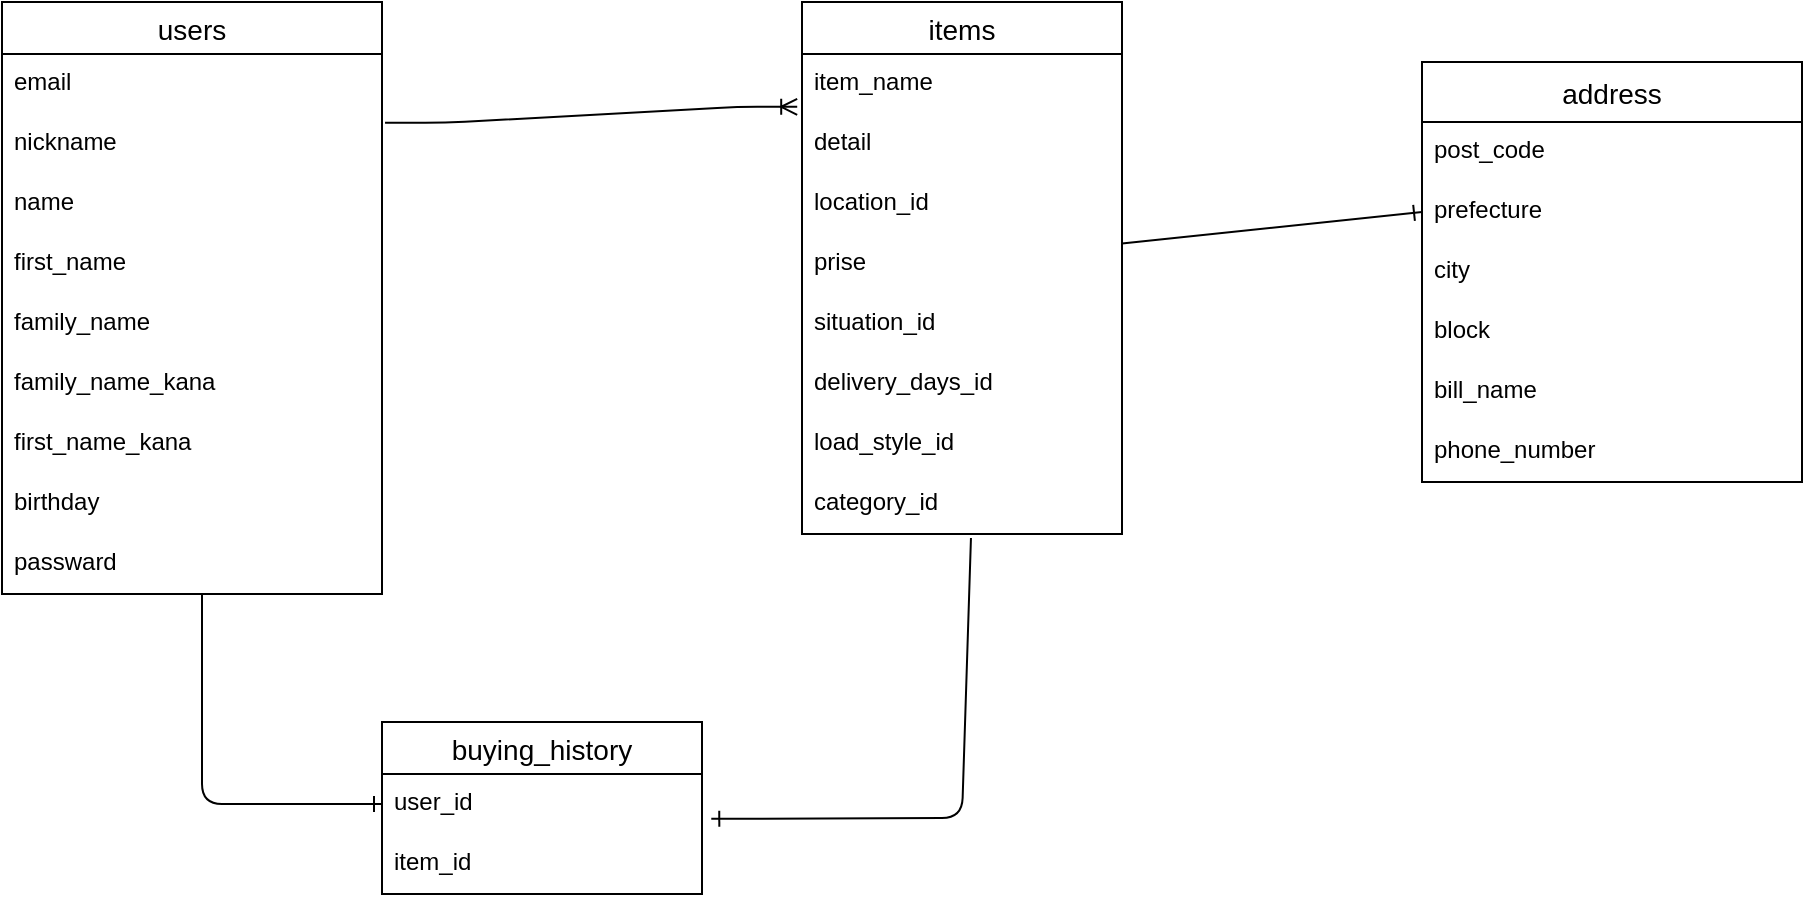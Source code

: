 <mxfile>
    <diagram id="vUAfDDYH80ylygRSDVf_" name="ページ1">
        <mxGraphModel dx="376" dy="978" grid="1" gridSize="10" guides="1" tooltips="1" connect="1" arrows="1" fold="1" page="1" pageScale="1" pageWidth="827" pageHeight="1169" math="0" shadow="0">
            <root>
                <mxCell id="0"/>
                <mxCell id="1" parent="0"/>
                <mxCell id="aNcTtVKggBZiyaW0FNk8-1" value="users" style="swimlane;fontStyle=0;childLayout=stackLayout;horizontal=1;startSize=26;horizontalStack=0;resizeParent=1;resizeParentMax=0;resizeLast=0;collapsible=1;marginBottom=0;align=center;fontSize=14;rounded=0;" parent="1" vertex="1">
                    <mxGeometry x="60" y="80" width="190" height="296" as="geometry"/>
                </mxCell>
                <mxCell id="aNcTtVKggBZiyaW0FNk8-2" value="email" style="text;strokeColor=none;fillColor=none;spacingLeft=4;spacingRight=4;overflow=hidden;rotatable=0;points=[[0,0.5],[1,0.5]];portConstraint=eastwest;fontSize=12;rounded=0;" parent="aNcTtVKggBZiyaW0FNk8-1" vertex="1">
                    <mxGeometry y="26" width="190" height="30" as="geometry"/>
                </mxCell>
                <mxCell id="aNcTtVKggBZiyaW0FNk8-3" value="nickname" style="text;strokeColor=none;fillColor=none;spacingLeft=4;spacingRight=4;overflow=hidden;rotatable=0;points=[[0,0.5],[1,0.5]];portConstraint=eastwest;fontSize=12;rounded=0;" parent="aNcTtVKggBZiyaW0FNk8-1" vertex="1">
                    <mxGeometry y="56" width="190" height="30" as="geometry"/>
                </mxCell>
                <mxCell id="aNcTtVKggBZiyaW0FNk8-21" value="name" style="text;strokeColor=none;fillColor=none;spacingLeft=4;spacingRight=4;overflow=hidden;rotatable=0;points=[[0,0.5],[1,0.5]];portConstraint=eastwest;fontSize=12;glass=0;" parent="aNcTtVKggBZiyaW0FNk8-1" vertex="1">
                    <mxGeometry y="86" width="190" height="30" as="geometry"/>
                </mxCell>
                <mxCell id="aNcTtVKggBZiyaW0FNk8-45" value="first_name" style="text;strokeColor=none;fillColor=none;spacingLeft=4;spacingRight=4;overflow=hidden;rotatable=0;points=[[0,0.5],[1,0.5]];portConstraint=eastwest;fontSize=12;glass=0;" parent="aNcTtVKggBZiyaW0FNk8-1" vertex="1">
                    <mxGeometry y="116" width="190" height="30" as="geometry"/>
                </mxCell>
                <mxCell id="aNcTtVKggBZiyaW0FNk8-46" value="family_name" style="text;strokeColor=none;fillColor=none;spacingLeft=4;spacingRight=4;overflow=hidden;rotatable=0;points=[[0,0.5],[1,0.5]];portConstraint=eastwest;fontSize=12;glass=0;" parent="aNcTtVKggBZiyaW0FNk8-1" vertex="1">
                    <mxGeometry y="146" width="190" height="30" as="geometry"/>
                </mxCell>
                <mxCell id="aNcTtVKggBZiyaW0FNk8-47" value="family_name_kana" style="text;strokeColor=none;fillColor=none;spacingLeft=4;spacingRight=4;overflow=hidden;rotatable=0;points=[[0,0.5],[1,0.5]];portConstraint=eastwest;fontSize=12;glass=0;" parent="aNcTtVKggBZiyaW0FNk8-1" vertex="1">
                    <mxGeometry y="176" width="190" height="30" as="geometry"/>
                </mxCell>
                <mxCell id="aNcTtVKggBZiyaW0FNk8-49" value="first_name_kana" style="text;strokeColor=none;fillColor=none;spacingLeft=4;spacingRight=4;overflow=hidden;rotatable=0;points=[[0,0.5],[1,0.5]];portConstraint=eastwest;fontSize=12;glass=0;" parent="aNcTtVKggBZiyaW0FNk8-1" vertex="1">
                    <mxGeometry y="206" width="190" height="30" as="geometry"/>
                </mxCell>
                <mxCell id="aNcTtVKggBZiyaW0FNk8-22" value="birthday" style="text;strokeColor=none;fillColor=none;spacingLeft=4;spacingRight=4;overflow=hidden;rotatable=0;points=[[0,0.5],[1,0.5]];portConstraint=eastwest;fontSize=12;glass=0;" parent="aNcTtVKggBZiyaW0FNk8-1" vertex="1">
                    <mxGeometry y="236" width="190" height="30" as="geometry"/>
                </mxCell>
                <mxCell id="aNcTtVKggBZiyaW0FNk8-19" value="passward" style="text;strokeColor=none;fillColor=none;spacingLeft=4;spacingRight=4;overflow=hidden;rotatable=0;points=[[0,0.5],[1,0.5]];portConstraint=eastwest;fontSize=12;glass=0;" parent="aNcTtVKggBZiyaW0FNk8-1" vertex="1">
                    <mxGeometry y="266" width="190" height="30" as="geometry"/>
                </mxCell>
                <mxCell id="aNcTtVKggBZiyaW0FNk8-8" value="items" style="swimlane;fontStyle=0;childLayout=stackLayout;horizontal=1;startSize=26;horizontalStack=0;resizeParent=1;resizeParentMax=0;resizeLast=0;collapsible=1;marginBottom=0;align=center;fontSize=14;rounded=0;" parent="1" vertex="1">
                    <mxGeometry x="460" y="80" width="160" height="266" as="geometry"/>
                </mxCell>
                <mxCell id="aNcTtVKggBZiyaW0FNk8-9" value="item_name" style="text;strokeColor=none;fillColor=none;spacingLeft=4;spacingRight=4;overflow=hidden;rotatable=0;points=[[0,0.5],[1,0.5]];portConstraint=eastwest;fontSize=12;rounded=0;" parent="aNcTtVKggBZiyaW0FNk8-8" vertex="1">
                    <mxGeometry y="26" width="160" height="30" as="geometry"/>
                </mxCell>
                <mxCell id="aNcTtVKggBZiyaW0FNk8-23" value="detail" style="text;strokeColor=none;fillColor=none;spacingLeft=4;spacingRight=4;overflow=hidden;rotatable=0;points=[[0,0.5],[1,0.5]];portConstraint=eastwest;fontSize=12;glass=0;" parent="aNcTtVKggBZiyaW0FNk8-8" vertex="1">
                    <mxGeometry y="56" width="160" height="30" as="geometry"/>
                </mxCell>
                <mxCell id="aNcTtVKggBZiyaW0FNk8-37" value="location_id" style="text;strokeColor=none;fillColor=none;spacingLeft=4;spacingRight=4;overflow=hidden;rotatable=0;points=[[0,0.5],[1,0.5]];portConstraint=eastwest;fontSize=12;glass=0;" parent="aNcTtVKggBZiyaW0FNk8-8" vertex="1">
                    <mxGeometry y="86" width="160" height="30" as="geometry"/>
                </mxCell>
                <mxCell id="aNcTtVKggBZiyaW0FNk8-20" value="prise" style="text;strokeColor=none;fillColor=none;spacingLeft=4;spacingRight=4;overflow=hidden;rotatable=0;points=[[0,0.5],[1,0.5]];portConstraint=eastwest;fontSize=12;glass=0;" parent="aNcTtVKggBZiyaW0FNk8-8" vertex="1">
                    <mxGeometry y="116" width="160" height="30" as="geometry"/>
                </mxCell>
                <mxCell id="aNcTtVKggBZiyaW0FNk8-24" value="situation_id" style="text;strokeColor=none;fillColor=none;spacingLeft=4;spacingRight=4;overflow=hidden;rotatable=0;points=[[0,0.5],[1,0.5]];portConstraint=eastwest;fontSize=12;glass=0;" parent="aNcTtVKggBZiyaW0FNk8-8" vertex="1">
                    <mxGeometry y="146" width="160" height="30" as="geometry"/>
                </mxCell>
                <mxCell id="aNcTtVKggBZiyaW0FNk8-38" value="delivery_days_id" style="text;strokeColor=none;fillColor=none;spacingLeft=4;spacingRight=4;overflow=hidden;rotatable=0;points=[[0,0.5],[1,0.5]];portConstraint=eastwest;fontSize=12;glass=0;" parent="aNcTtVKggBZiyaW0FNk8-8" vertex="1">
                    <mxGeometry y="176" width="160" height="30" as="geometry"/>
                </mxCell>
                <mxCell id="6" value="" style="fontSize=12;html=1;endArrow=ERone;endFill=1;elbow=vertical;exitX=0.528;exitY=1.067;exitDx=0;exitDy=0;exitPerimeter=0;entryX=0;entryY=0.5;entryDx=0;entryDy=0;" edge="1" parent="aNcTtVKggBZiyaW0FNk8-8" target="aNcTtVKggBZiyaW0FNk8-14">
                    <mxGeometry width="100" height="100" relative="1" as="geometry">
                        <mxPoint x="160" y="120.8" as="sourcePoint"/>
                        <mxPoint x="30.16" y="261.2" as="targetPoint"/>
                        <Array as="points"/>
                    </mxGeometry>
                </mxCell>
                <mxCell id="aNcTtVKggBZiyaW0FNk8-39" value="load_style_id" style="text;strokeColor=none;fillColor=none;spacingLeft=4;spacingRight=4;overflow=hidden;rotatable=0;points=[[0,0.5],[1,0.5]];portConstraint=eastwest;fontSize=12;glass=0;" parent="aNcTtVKggBZiyaW0FNk8-8" vertex="1">
                    <mxGeometry y="206" width="160" height="30" as="geometry"/>
                </mxCell>
                <mxCell id="aNcTtVKggBZiyaW0FNk8-44" value="category_id" style="text;strokeColor=none;fillColor=none;spacingLeft=4;spacingRight=4;overflow=hidden;rotatable=0;points=[[0,0.5],[1,0.5]];portConstraint=eastwest;fontSize=12;glass=0;" parent="aNcTtVKggBZiyaW0FNk8-8" vertex="1">
                    <mxGeometry y="236" width="160" height="30" as="geometry"/>
                </mxCell>
                <mxCell id="aNcTtVKggBZiyaW0FNk8-12" value="address" style="swimlane;fontStyle=0;childLayout=stackLayout;horizontal=1;startSize=30;horizontalStack=0;resizeParent=1;resizeParentMax=0;resizeLast=0;collapsible=1;marginBottom=0;align=center;fontSize=14;rounded=0;glass=0;" parent="1" vertex="1">
                    <mxGeometry x="770" y="110" width="190" height="210" as="geometry"/>
                </mxCell>
                <mxCell id="aNcTtVKggBZiyaW0FNk8-13" value="post_code" style="text;strokeColor=none;fillColor=none;spacingLeft=4;spacingRight=4;overflow=hidden;rotatable=0;points=[[0,0.5],[1,0.5]];portConstraint=eastwest;fontSize=12;rounded=0;" parent="aNcTtVKggBZiyaW0FNk8-12" vertex="1">
                    <mxGeometry y="30" width="190" height="30" as="geometry"/>
                </mxCell>
                <mxCell id="aNcTtVKggBZiyaW0FNk8-14" value="prefecture" style="text;strokeColor=none;fillColor=none;spacingLeft=4;spacingRight=4;overflow=hidden;rotatable=0;points=[[0,0.5],[1,0.5]];portConstraint=eastwest;fontSize=12;rounded=0;" parent="aNcTtVKggBZiyaW0FNk8-12" vertex="1">
                    <mxGeometry y="60" width="190" height="30" as="geometry"/>
                </mxCell>
                <mxCell id="aNcTtVKggBZiyaW0FNk8-15" value="city" style="text;strokeColor=none;fillColor=none;spacingLeft=4;spacingRight=4;overflow=hidden;rotatable=0;points=[[0,0.5],[1,0.5]];portConstraint=eastwest;fontSize=12;rounded=0;" parent="aNcTtVKggBZiyaW0FNk8-12" vertex="1">
                    <mxGeometry y="90" width="190" height="30" as="geometry"/>
                </mxCell>
                <mxCell id="aNcTtVKggBZiyaW0FNk8-26" value="block" style="text;strokeColor=none;fillColor=none;spacingLeft=4;spacingRight=4;overflow=hidden;rotatable=0;points=[[0,0.5],[1,0.5]];portConstraint=eastwest;fontSize=12;glass=0;" parent="aNcTtVKggBZiyaW0FNk8-12" vertex="1">
                    <mxGeometry y="120" width="190" height="30" as="geometry"/>
                </mxCell>
                <mxCell id="aNcTtVKggBZiyaW0FNk8-27" value="bill_name" style="text;strokeColor=none;fillColor=none;spacingLeft=4;spacingRight=4;overflow=hidden;rotatable=0;points=[[0,0.5],[1,0.5]];portConstraint=eastwest;fontSize=12;glass=0;" parent="aNcTtVKggBZiyaW0FNk8-12" vertex="1">
                    <mxGeometry y="150" width="190" height="30" as="geometry"/>
                </mxCell>
                <mxCell id="7" value="phone_number" style="text;strokeColor=none;fillColor=none;spacingLeft=4;spacingRight=4;overflow=hidden;rotatable=0;points=[[0,0.5],[1,0.5]];portConstraint=eastwest;fontSize=12;" vertex="1" parent="aNcTtVKggBZiyaW0FNk8-12">
                    <mxGeometry y="180" width="190" height="30" as="geometry"/>
                </mxCell>
                <mxCell id="aNcTtVKggBZiyaW0FNk8-16" value="" style="edgeStyle=entityRelationEdgeStyle;fontSize=12;html=1;endArrow=ERoneToMany;entryX=-0.015;entryY=0.881;entryDx=0;entryDy=0;exitX=1.008;exitY=0.147;exitDx=0;exitDy=0;exitPerimeter=0;entryPerimeter=0;" parent="1" source="aNcTtVKggBZiyaW0FNk8-3" target="aNcTtVKggBZiyaW0FNk8-9" edge="1">
                    <mxGeometry width="100" height="100" relative="1" as="geometry">
                        <mxPoint x="250" y="160" as="sourcePoint"/>
                        <mxPoint x="350" y="60" as="targetPoint"/>
                    </mxGeometry>
                </mxCell>
                <mxCell id="aNcTtVKggBZiyaW0FNk8-54" value="" style="fontSize=12;html=1;endArrow=ERone;endFill=1;elbow=vertical;exitX=0.528;exitY=1.067;exitDx=0;exitDy=0;exitPerimeter=0;entryX=1.029;entryY=0.747;entryDx=0;entryDy=0;entryPerimeter=0;" parent="1" source="aNcTtVKggBZiyaW0FNk8-44" target="3" edge="1">
                    <mxGeometry width="100" height="100" relative="1" as="geometry">
                        <mxPoint x="510" y="620" as="sourcePoint"/>
                        <mxPoint x="610" y="520" as="targetPoint"/>
                        <Array as="points">
                            <mxPoint x="540" y="488"/>
                        </Array>
                    </mxGeometry>
                </mxCell>
                <mxCell id="2" value="buying_history" style="swimlane;fontStyle=0;childLayout=stackLayout;horizontal=1;startSize=26;horizontalStack=0;resizeParent=1;resizeParentMax=0;resizeLast=0;collapsible=1;marginBottom=0;align=center;fontSize=14;" parent="1" vertex="1">
                    <mxGeometry x="250" y="440" width="160" height="86" as="geometry"/>
                </mxCell>
                <mxCell id="3" value="user_id" style="text;strokeColor=none;fillColor=none;spacingLeft=4;spacingRight=4;overflow=hidden;rotatable=0;points=[[0,0.5],[1,0.5]];portConstraint=eastwest;fontSize=12;" parent="2" vertex="1">
                    <mxGeometry y="26" width="160" height="30" as="geometry"/>
                </mxCell>
                <mxCell id="4" value="item_id" style="text;strokeColor=none;fillColor=none;spacingLeft=4;spacingRight=4;overflow=hidden;rotatable=0;points=[[0,0.5],[1,0.5]];portConstraint=eastwest;fontSize=12;" parent="2" vertex="1">
                    <mxGeometry y="56" width="160" height="30" as="geometry"/>
                </mxCell>
                <mxCell id="5" value="" style="fontSize=12;html=1;endArrow=ERone;endFill=1;elbow=vertical;exitX=0.528;exitY=1.067;exitDx=0;exitDy=0;exitPerimeter=0;entryX=0;entryY=0.5;entryDx=0;entryDy=0;" edge="1" parent="1" target="3">
                    <mxGeometry width="100" height="100" relative="1" as="geometry">
                        <mxPoint x="160" y="376" as="sourcePoint"/>
                        <mxPoint x="160.52" y="597.99" as="targetPoint"/>
                        <Array as="points">
                            <mxPoint x="160" y="481"/>
                        </Array>
                    </mxGeometry>
                </mxCell>
            </root>
        </mxGraphModel>
    </diagram>
</mxfile>